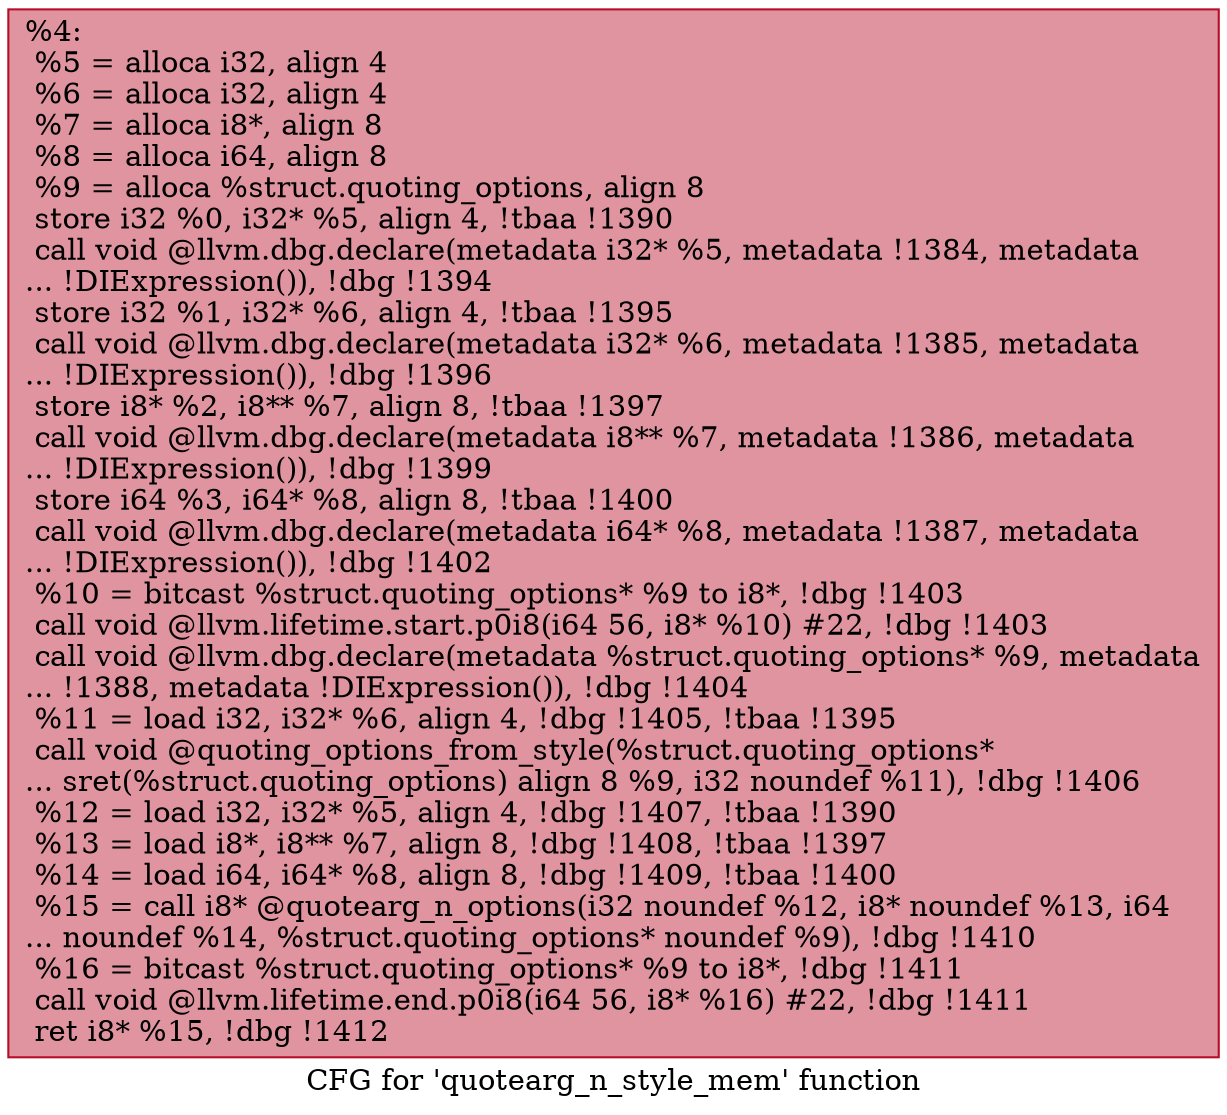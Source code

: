 digraph "CFG for 'quotearg_n_style_mem' function" {
	label="CFG for 'quotearg_n_style_mem' function";

	Node0x185a9c0 [shape=record,color="#b70d28ff", style=filled, fillcolor="#b70d2870",label="{%4:\l  %5 = alloca i32, align 4\l  %6 = alloca i32, align 4\l  %7 = alloca i8*, align 8\l  %8 = alloca i64, align 8\l  %9 = alloca %struct.quoting_options, align 8\l  store i32 %0, i32* %5, align 4, !tbaa !1390\l  call void @llvm.dbg.declare(metadata i32* %5, metadata !1384, metadata\l... !DIExpression()), !dbg !1394\l  store i32 %1, i32* %6, align 4, !tbaa !1395\l  call void @llvm.dbg.declare(metadata i32* %6, metadata !1385, metadata\l... !DIExpression()), !dbg !1396\l  store i8* %2, i8** %7, align 8, !tbaa !1397\l  call void @llvm.dbg.declare(metadata i8** %7, metadata !1386, metadata\l... !DIExpression()), !dbg !1399\l  store i64 %3, i64* %8, align 8, !tbaa !1400\l  call void @llvm.dbg.declare(metadata i64* %8, metadata !1387, metadata\l... !DIExpression()), !dbg !1402\l  %10 = bitcast %struct.quoting_options* %9 to i8*, !dbg !1403\l  call void @llvm.lifetime.start.p0i8(i64 56, i8* %10) #22, !dbg !1403\l  call void @llvm.dbg.declare(metadata %struct.quoting_options* %9, metadata\l... !1388, metadata !DIExpression()), !dbg !1404\l  %11 = load i32, i32* %6, align 4, !dbg !1405, !tbaa !1395\l  call void @quoting_options_from_style(%struct.quoting_options*\l... sret(%struct.quoting_options) align 8 %9, i32 noundef %11), !dbg !1406\l  %12 = load i32, i32* %5, align 4, !dbg !1407, !tbaa !1390\l  %13 = load i8*, i8** %7, align 8, !dbg !1408, !tbaa !1397\l  %14 = load i64, i64* %8, align 8, !dbg !1409, !tbaa !1400\l  %15 = call i8* @quotearg_n_options(i32 noundef %12, i8* noundef %13, i64\l... noundef %14, %struct.quoting_options* noundef %9), !dbg !1410\l  %16 = bitcast %struct.quoting_options* %9 to i8*, !dbg !1411\l  call void @llvm.lifetime.end.p0i8(i64 56, i8* %16) #22, !dbg !1411\l  ret i8* %15, !dbg !1412\l}"];
}

